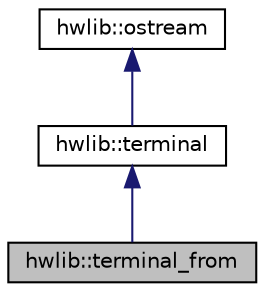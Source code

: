 digraph "hwlib::terminal_from"
{
  edge [fontname="Helvetica",fontsize="10",labelfontname="Helvetica",labelfontsize="10"];
  node [fontname="Helvetica",fontsize="10",shape=record];
  Node0 [label="hwlib::terminal_from",height=0.2,width=0.4,color="black", fillcolor="grey75", style="filled", fontcolor="black"];
  Node1 -> Node0 [dir="back",color="midnightblue",fontsize="10",style="solid"];
  Node1 [label="hwlib::terminal",height=0.2,width=0.4,color="black", fillcolor="white", style="filled",URL="$classhwlib_1_1terminal.html"];
  Node2 -> Node1 [dir="back",color="midnightblue",fontsize="10",style="solid"];
  Node2 [label="hwlib::ostream",height=0.2,width=0.4,color="black", fillcolor="white", style="filled",URL="$classhwlib_1_1ostream.html"];
}

